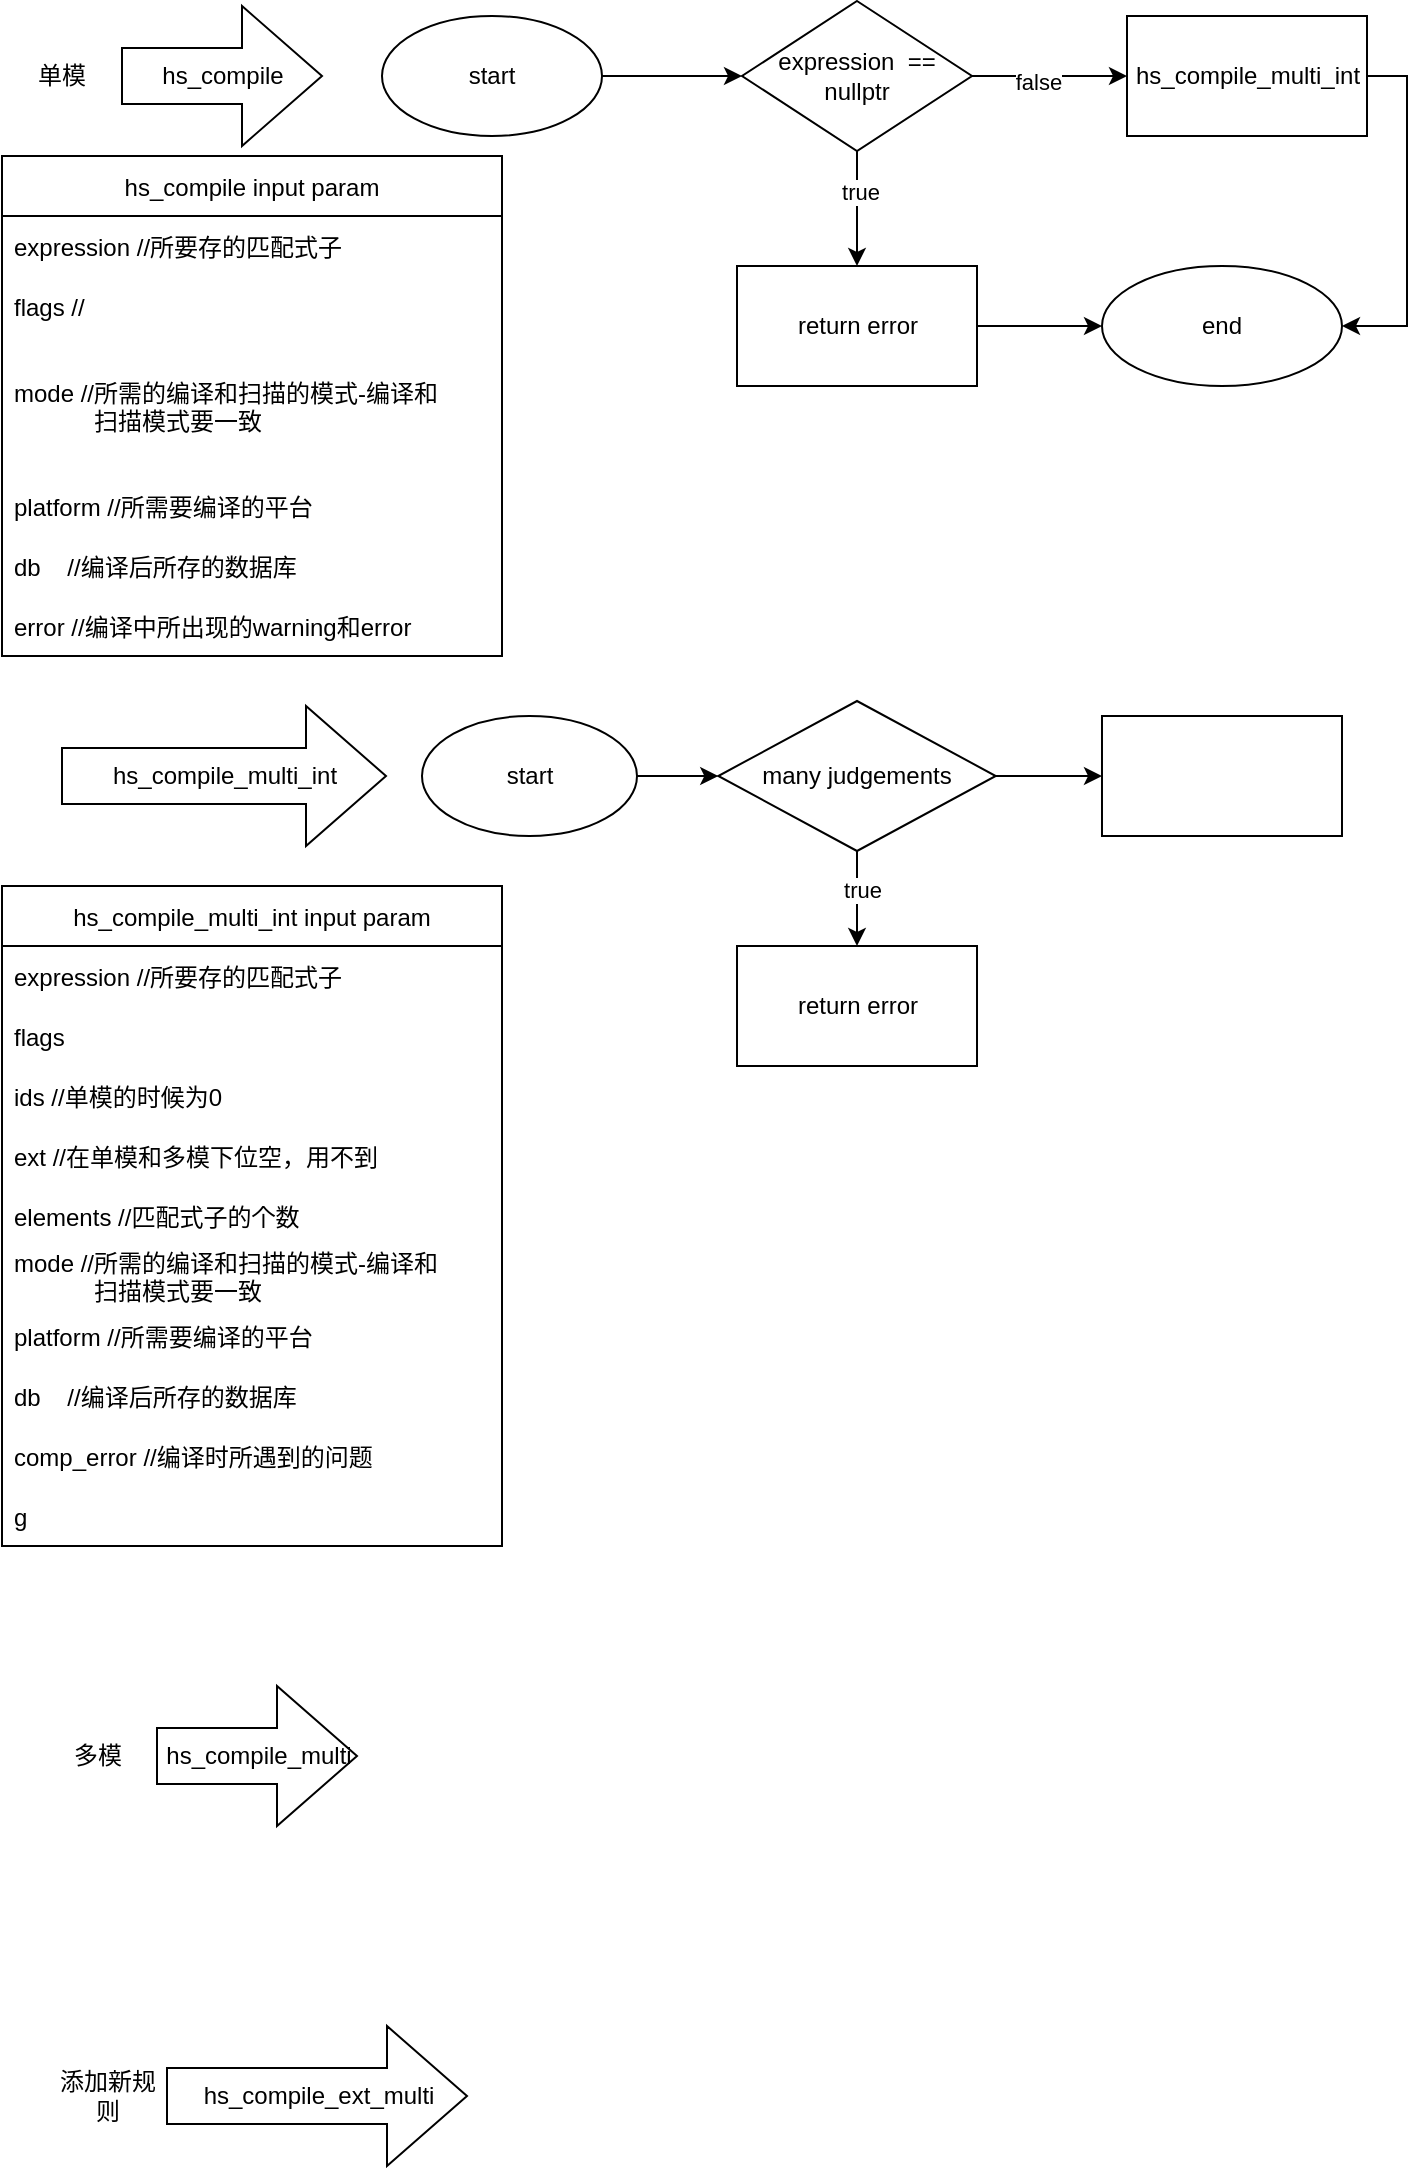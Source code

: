 <mxfile version="20.3.3" type="github">
  <diagram id="JqeLopu-yI3yRozryUVZ" name="Page-1">
    <mxGraphModel dx="752" dy="544" grid="1" gridSize="10" guides="1" tooltips="1" connect="1" arrows="1" fold="1" page="1" pageScale="1" pageWidth="850" pageHeight="1100" math="0" shadow="0">
      <root>
        <mxCell id="0" />
        <mxCell id="1" parent="0" />
        <mxCell id="L5BnOR3yHX3l2qgV8oPt-2" value="hs_compile" style="html=1;shadow=0;dashed=0;align=center;verticalAlign=middle;shape=mxgraph.arrows2.arrow;dy=0.6;dx=40;notch=0;" parent="1" vertex="1">
          <mxGeometry x="90" y="70" width="100" height="70" as="geometry" />
        </mxCell>
        <mxCell id="L5BnOR3yHX3l2qgV8oPt-3" value="hs_compile_multi" style="html=1;shadow=0;dashed=0;align=center;verticalAlign=middle;shape=mxgraph.arrows2.arrow;dy=0.6;dx=40;notch=0;" parent="1" vertex="1">
          <mxGeometry x="107.5" y="910" width="100" height="70" as="geometry" />
        </mxCell>
        <mxCell id="L5BnOR3yHX3l2qgV8oPt-5" value="单模" style="text;html=1;strokeColor=none;fillColor=none;align=center;verticalAlign=middle;whiteSpace=wrap;rounded=0;" parent="1" vertex="1">
          <mxGeometry x="30" y="90" width="60" height="30" as="geometry" />
        </mxCell>
        <mxCell id="L5BnOR3yHX3l2qgV8oPt-6" value="多模" style="text;html=1;strokeColor=none;fillColor=none;align=center;verticalAlign=middle;whiteSpace=wrap;rounded=0;" parent="1" vertex="1">
          <mxGeometry x="47.5" y="930" width="60" height="30" as="geometry" />
        </mxCell>
        <mxCell id="L5BnOR3yHX3l2qgV8oPt-7" value="hs_compile_ext_multi" style="html=1;shadow=0;dashed=0;align=center;verticalAlign=middle;shape=mxgraph.arrows2.arrow;dy=0.6;dx=40;notch=0;" parent="1" vertex="1">
          <mxGeometry x="112.5" y="1080" width="150" height="70" as="geometry" />
        </mxCell>
        <mxCell id="L5BnOR3yHX3l2qgV8oPt-8" value="添加新规则" style="text;html=1;strokeColor=none;fillColor=none;align=center;verticalAlign=middle;whiteSpace=wrap;rounded=0;" parent="1" vertex="1">
          <mxGeometry x="52.5" y="1100" width="60" height="30" as="geometry" />
        </mxCell>
        <mxCell id="zbaMzbH7OL8G5D6aqOrP-4" value="" style="edgeStyle=orthogonalEdgeStyle;rounded=0;orthogonalLoop=1;jettySize=auto;html=1;" parent="1" source="zbaMzbH7OL8G5D6aqOrP-1" target="zbaMzbH7OL8G5D6aqOrP-3" edge="1">
          <mxGeometry relative="1" as="geometry" />
        </mxCell>
        <mxCell id="zbaMzbH7OL8G5D6aqOrP-7" value="hs_compile input param" style="swimlane;fontStyle=0;childLayout=stackLayout;horizontal=1;startSize=30;horizontalStack=0;resizeParent=1;resizeParentMax=0;resizeLast=0;collapsible=1;marginBottom=0;" parent="1" vertex="1">
          <mxGeometry x="30" y="145" width="250" height="250" as="geometry">
            <mxRectangle x="30" y="145" width="100" height="30" as="alternateBounds" />
          </mxGeometry>
        </mxCell>
        <mxCell id="zbaMzbH7OL8G5D6aqOrP-8" value="expression //所要存的匹配式子" style="text;strokeColor=none;fillColor=none;align=left;verticalAlign=middle;spacingLeft=4;spacingRight=4;overflow=hidden;points=[[0,0.5],[1,0.5]];portConstraint=eastwest;rotatable=0;" parent="zbaMzbH7OL8G5D6aqOrP-7" vertex="1">
          <mxGeometry y="30" width="250" height="30" as="geometry" />
        </mxCell>
        <mxCell id="zbaMzbH7OL8G5D6aqOrP-9" value="flags //" style="text;strokeColor=none;fillColor=none;align=left;verticalAlign=middle;spacingLeft=4;spacingRight=4;overflow=hidden;points=[[0,0.5],[1,0.5]];portConstraint=eastwest;rotatable=0;" parent="zbaMzbH7OL8G5D6aqOrP-7" vertex="1">
          <mxGeometry y="60" width="250" height="30" as="geometry" />
        </mxCell>
        <mxCell id="zbaMzbH7OL8G5D6aqOrP-10" value="mode //所需的编译和扫描的模式-编译和&#xa;            扫描模式要一致" style="text;strokeColor=none;fillColor=none;align=left;verticalAlign=middle;spacingLeft=4;spacingRight=4;overflow=hidden;points=[[0,0.5],[1,0.5]];portConstraint=eastwest;rotatable=0;" parent="zbaMzbH7OL8G5D6aqOrP-7" vertex="1">
          <mxGeometry y="90" width="250" height="70" as="geometry" />
        </mxCell>
        <mxCell id="zbaMzbH7OL8G5D6aqOrP-15" value="platform //所需要编译的平台" style="text;strokeColor=none;fillColor=none;align=left;verticalAlign=middle;spacingLeft=4;spacingRight=4;overflow=hidden;points=[[0,0.5],[1,0.5]];portConstraint=eastwest;rotatable=0;" parent="zbaMzbH7OL8G5D6aqOrP-7" vertex="1">
          <mxGeometry y="160" width="250" height="30" as="geometry" />
        </mxCell>
        <mxCell id="8LTWd78tMosmoWqgN_8M-5" value="db    //编译后所存的数据库" style="text;strokeColor=none;fillColor=none;align=left;verticalAlign=middle;spacingLeft=4;spacingRight=4;overflow=hidden;points=[[0,0.5],[1,0.5]];portConstraint=eastwest;rotatable=0;" vertex="1" parent="zbaMzbH7OL8G5D6aqOrP-7">
          <mxGeometry y="190" width="250" height="30" as="geometry" />
        </mxCell>
        <mxCell id="8LTWd78tMosmoWqgN_8M-6" value="error //编译中所出现的warning和error" style="text;strokeColor=none;fillColor=none;align=left;verticalAlign=middle;spacingLeft=4;spacingRight=4;overflow=hidden;points=[[0,0.5],[1,0.5]];portConstraint=eastwest;rotatable=0;" vertex="1" parent="zbaMzbH7OL8G5D6aqOrP-7">
          <mxGeometry y="220" width="250" height="30" as="geometry" />
        </mxCell>
        <mxCell id="zbaMzbH7OL8G5D6aqOrP-1" value="start" style="ellipse;whiteSpace=wrap;html=1;" parent="1" vertex="1">
          <mxGeometry x="220" y="75" width="110" height="60" as="geometry" />
        </mxCell>
        <mxCell id="zbaMzbH7OL8G5D6aqOrP-23" value="" style="edgeStyle=orthogonalEdgeStyle;rounded=0;orthogonalLoop=1;jettySize=auto;html=1;" parent="1" source="zbaMzbH7OL8G5D6aqOrP-3" target="zbaMzbH7OL8G5D6aqOrP-22" edge="1">
          <mxGeometry relative="1" as="geometry" />
        </mxCell>
        <mxCell id="zbaMzbH7OL8G5D6aqOrP-24" value="false" style="edgeLabel;html=1;align=center;verticalAlign=middle;resizable=0;points=[];" parent="zbaMzbH7OL8G5D6aqOrP-23" vertex="1" connectable="0">
          <mxGeometry x="-0.148" y="-3" relative="1" as="geometry">
            <mxPoint as="offset" />
          </mxGeometry>
        </mxCell>
        <mxCell id="zbaMzbH7OL8G5D6aqOrP-26" value="" style="edgeStyle=orthogonalEdgeStyle;rounded=0;orthogonalLoop=1;jettySize=auto;html=1;" parent="1" source="zbaMzbH7OL8G5D6aqOrP-3" target="zbaMzbH7OL8G5D6aqOrP-25" edge="1">
          <mxGeometry relative="1" as="geometry" />
        </mxCell>
        <mxCell id="zbaMzbH7OL8G5D6aqOrP-27" value="true" style="edgeLabel;html=1;align=center;verticalAlign=middle;resizable=0;points=[];" parent="zbaMzbH7OL8G5D6aqOrP-26" vertex="1" connectable="0">
          <mxGeometry x="-0.28" y="1" relative="1" as="geometry">
            <mxPoint as="offset" />
          </mxGeometry>
        </mxCell>
        <mxCell id="zbaMzbH7OL8G5D6aqOrP-3" value="expression &amp;nbsp;== nullptr" style="rhombus;whiteSpace=wrap;html=1;" parent="1" vertex="1">
          <mxGeometry x="400" y="67.5" width="115" height="75" as="geometry" />
        </mxCell>
        <mxCell id="8LTWd78tMosmoWqgN_8M-3" style="edgeStyle=orthogonalEdgeStyle;rounded=0;orthogonalLoop=1;jettySize=auto;html=1;exitX=1;exitY=0.5;exitDx=0;exitDy=0;entryX=1;entryY=0.5;entryDx=0;entryDy=0;" edge="1" parent="1" source="zbaMzbH7OL8G5D6aqOrP-22" target="8LTWd78tMosmoWqgN_8M-1">
          <mxGeometry relative="1" as="geometry" />
        </mxCell>
        <mxCell id="zbaMzbH7OL8G5D6aqOrP-22" value="hs_compile_multi_int" style="whiteSpace=wrap;html=1;" parent="1" vertex="1">
          <mxGeometry x="592.5" y="75" width="120" height="60" as="geometry" />
        </mxCell>
        <mxCell id="8LTWd78tMosmoWqgN_8M-2" value="" style="edgeStyle=orthogonalEdgeStyle;rounded=0;orthogonalLoop=1;jettySize=auto;html=1;" edge="1" parent="1" source="zbaMzbH7OL8G5D6aqOrP-25" target="8LTWd78tMosmoWqgN_8M-1">
          <mxGeometry relative="1" as="geometry" />
        </mxCell>
        <mxCell id="zbaMzbH7OL8G5D6aqOrP-25" value="return error" style="whiteSpace=wrap;html=1;" parent="1" vertex="1">
          <mxGeometry x="397.5" y="200" width="120" height="60" as="geometry" />
        </mxCell>
        <mxCell id="8LTWd78tMosmoWqgN_8M-1" value="end" style="ellipse;whiteSpace=wrap;html=1;" vertex="1" parent="1">
          <mxGeometry x="580" y="200" width="120" height="60" as="geometry" />
        </mxCell>
        <mxCell id="8LTWd78tMosmoWqgN_8M-4" value="hs_compile_multi_int" style="html=1;shadow=0;dashed=0;align=center;verticalAlign=middle;shape=mxgraph.arrows2.arrow;dy=0.6;dx=40;notch=0;" vertex="1" parent="1">
          <mxGeometry x="60" y="420" width="162" height="70" as="geometry" />
        </mxCell>
        <mxCell id="8LTWd78tMosmoWqgN_8M-7" value="hs_compile_multi_int input param" style="swimlane;fontStyle=0;childLayout=stackLayout;horizontal=1;startSize=30;horizontalStack=0;resizeParent=1;resizeParentMax=0;resizeLast=0;collapsible=1;marginBottom=0;" vertex="1" parent="1">
          <mxGeometry x="30" y="510" width="250" height="330" as="geometry" />
        </mxCell>
        <mxCell id="8LTWd78tMosmoWqgN_8M-8" value="expression //所要存的匹配式子" style="text;strokeColor=none;fillColor=none;align=left;verticalAlign=middle;spacingLeft=4;spacingRight=4;overflow=hidden;points=[[0,0.5],[1,0.5]];portConstraint=eastwest;rotatable=0;" vertex="1" parent="8LTWd78tMosmoWqgN_8M-7">
          <mxGeometry y="30" width="250" height="30" as="geometry" />
        </mxCell>
        <mxCell id="8LTWd78tMosmoWqgN_8M-9" value="flags" style="text;strokeColor=none;fillColor=none;align=left;verticalAlign=middle;spacingLeft=4;spacingRight=4;overflow=hidden;points=[[0,0.5],[1,0.5]];portConstraint=eastwest;rotatable=0;" vertex="1" parent="8LTWd78tMosmoWqgN_8M-7">
          <mxGeometry y="60" width="250" height="30" as="geometry" />
        </mxCell>
        <mxCell id="8LTWd78tMosmoWqgN_8M-10" value="ids //单模的时候为0" style="text;strokeColor=none;fillColor=none;align=left;verticalAlign=middle;spacingLeft=4;spacingRight=4;overflow=hidden;points=[[0,0.5],[1,0.5]];portConstraint=eastwest;rotatable=0;" vertex="1" parent="8LTWd78tMosmoWqgN_8M-7">
          <mxGeometry y="90" width="250" height="30" as="geometry" />
        </mxCell>
        <mxCell id="8LTWd78tMosmoWqgN_8M-11" value="ext //在单模和多模下位空，用不到" style="text;strokeColor=none;fillColor=none;align=left;verticalAlign=middle;spacingLeft=4;spacingRight=4;overflow=hidden;points=[[0,0.5],[1,0.5]];portConstraint=eastwest;rotatable=0;" vertex="1" parent="8LTWd78tMosmoWqgN_8M-7">
          <mxGeometry y="120" width="250" height="30" as="geometry" />
        </mxCell>
        <mxCell id="8LTWd78tMosmoWqgN_8M-12" value="elements //匹配式子的个数" style="text;strokeColor=none;fillColor=none;align=left;verticalAlign=middle;spacingLeft=4;spacingRight=4;overflow=hidden;points=[[0,0.5],[1,0.5]];portConstraint=eastwest;rotatable=0;" vertex="1" parent="8LTWd78tMosmoWqgN_8M-7">
          <mxGeometry y="150" width="250" height="30" as="geometry" />
        </mxCell>
        <mxCell id="8LTWd78tMosmoWqgN_8M-14" value="mode //所需的编译和扫描的模式-编译和&#xa;            扫描模式要一致" style="text;strokeColor=none;fillColor=none;align=left;verticalAlign=middle;spacingLeft=4;spacingRight=4;overflow=hidden;points=[[0,0.5],[1,0.5]];portConstraint=eastwest;rotatable=0;" vertex="1" parent="8LTWd78tMosmoWqgN_8M-7">
          <mxGeometry y="180" width="250" height="30" as="geometry" />
        </mxCell>
        <mxCell id="8LTWd78tMosmoWqgN_8M-15" value="platform //所需要编译的平台" style="text;strokeColor=none;fillColor=none;align=left;verticalAlign=middle;spacingLeft=4;spacingRight=4;overflow=hidden;points=[[0,0.5],[1,0.5]];portConstraint=eastwest;rotatable=0;" vertex="1" parent="8LTWd78tMosmoWqgN_8M-7">
          <mxGeometry y="210" width="250" height="30" as="geometry" />
        </mxCell>
        <mxCell id="8LTWd78tMosmoWqgN_8M-16" value="db    //编译后所存的数据库" style="text;strokeColor=none;fillColor=none;align=left;verticalAlign=middle;spacingLeft=4;spacingRight=4;overflow=hidden;points=[[0,0.5],[1,0.5]];portConstraint=eastwest;rotatable=0;" vertex="1" parent="8LTWd78tMosmoWqgN_8M-7">
          <mxGeometry y="240" width="250" height="30" as="geometry" />
        </mxCell>
        <mxCell id="8LTWd78tMosmoWqgN_8M-17" value="comp_error //编译时所遇到的问题" style="text;strokeColor=none;fillColor=none;align=left;verticalAlign=middle;spacingLeft=4;spacingRight=4;overflow=hidden;points=[[0,0.5],[1,0.5]];portConstraint=eastwest;rotatable=0;" vertex="1" parent="8LTWd78tMosmoWqgN_8M-7">
          <mxGeometry y="270" width="250" height="30" as="geometry" />
        </mxCell>
        <mxCell id="8LTWd78tMosmoWqgN_8M-18" value="g" style="text;strokeColor=none;fillColor=none;align=left;verticalAlign=middle;spacingLeft=4;spacingRight=4;overflow=hidden;points=[[0,0.5],[1,0.5]];portConstraint=eastwest;rotatable=0;" vertex="1" parent="8LTWd78tMosmoWqgN_8M-7">
          <mxGeometry y="300" width="250" height="30" as="geometry" />
        </mxCell>
        <mxCell id="8LTWd78tMosmoWqgN_8M-21" value="" style="edgeStyle=orthogonalEdgeStyle;rounded=0;orthogonalLoop=1;jettySize=auto;html=1;" edge="1" parent="1" source="8LTWd78tMosmoWqgN_8M-19" target="8LTWd78tMosmoWqgN_8M-20">
          <mxGeometry relative="1" as="geometry" />
        </mxCell>
        <mxCell id="8LTWd78tMosmoWqgN_8M-19" value="start" style="ellipse;whiteSpace=wrap;html=1;" vertex="1" parent="1">
          <mxGeometry x="240" y="425" width="107.5" height="60" as="geometry" />
        </mxCell>
        <mxCell id="8LTWd78tMosmoWqgN_8M-24" value="" style="edgeStyle=orthogonalEdgeStyle;rounded=0;orthogonalLoop=1;jettySize=auto;html=1;" edge="1" parent="1" source="8LTWd78tMosmoWqgN_8M-20" target="8LTWd78tMosmoWqgN_8M-23">
          <mxGeometry relative="1" as="geometry" />
        </mxCell>
        <mxCell id="8LTWd78tMosmoWqgN_8M-25" value="true" style="edgeLabel;html=1;align=center;verticalAlign=middle;resizable=0;points=[];" vertex="1" connectable="0" parent="8LTWd78tMosmoWqgN_8M-24">
          <mxGeometry x="-0.234" y="2" relative="1" as="geometry">
            <mxPoint y="1" as="offset" />
          </mxGeometry>
        </mxCell>
        <mxCell id="8LTWd78tMosmoWqgN_8M-27" value="" style="edgeStyle=orthogonalEdgeStyle;rounded=0;orthogonalLoop=1;jettySize=auto;html=1;" edge="1" parent="1" source="8LTWd78tMosmoWqgN_8M-20" target="8LTWd78tMosmoWqgN_8M-26">
          <mxGeometry relative="1" as="geometry" />
        </mxCell>
        <mxCell id="8LTWd78tMosmoWqgN_8M-20" value="many judgements" style="rhombus;whiteSpace=wrap;html=1;" vertex="1" parent="1">
          <mxGeometry x="388.13" y="417.5" width="138.75" height="75" as="geometry" />
        </mxCell>
        <mxCell id="8LTWd78tMosmoWqgN_8M-23" value="return error" style="whiteSpace=wrap;html=1;" vertex="1" parent="1">
          <mxGeometry x="397.505" y="540" width="120" height="60" as="geometry" />
        </mxCell>
        <mxCell id="8LTWd78tMosmoWqgN_8M-26" value="" style="whiteSpace=wrap;html=1;" vertex="1" parent="1">
          <mxGeometry x="579.995" y="425" width="120" height="60" as="geometry" />
        </mxCell>
      </root>
    </mxGraphModel>
  </diagram>
</mxfile>
